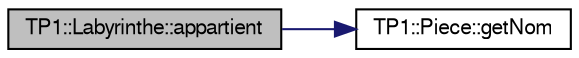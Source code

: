 digraph "TP1::Labyrinthe::appartient"
{
 // LATEX_PDF_SIZE
  edge [fontname="FreeSans",fontsize="10",labelfontname="FreeSans",labelfontsize="10"];
  node [fontname="FreeSans",fontsize="10",shape=record];
  rankdir="LR";
  Node1 [label="TP1::Labyrinthe::appartient",height=0.2,width=0.4,color="black", fillcolor="grey75", style="filled", fontcolor="black",tooltip="Vérifie si une pièce portant le nom de la pièce fournie se trouve dans le labyrinthe."];
  Node1 -> Node2 [color="midnightblue",fontsize="10",style="solid",fontname="FreeSans"];
  Node2 [label="TP1::Piece::getNom",height=0.2,width=0.4,color="black", fillcolor="white", style="filled",URL="$class_t_p1_1_1_piece.html#a54f5bdf6916250a3124dbe70935aa480",tooltip="Accesseur du nom d'une pièce."];
}
